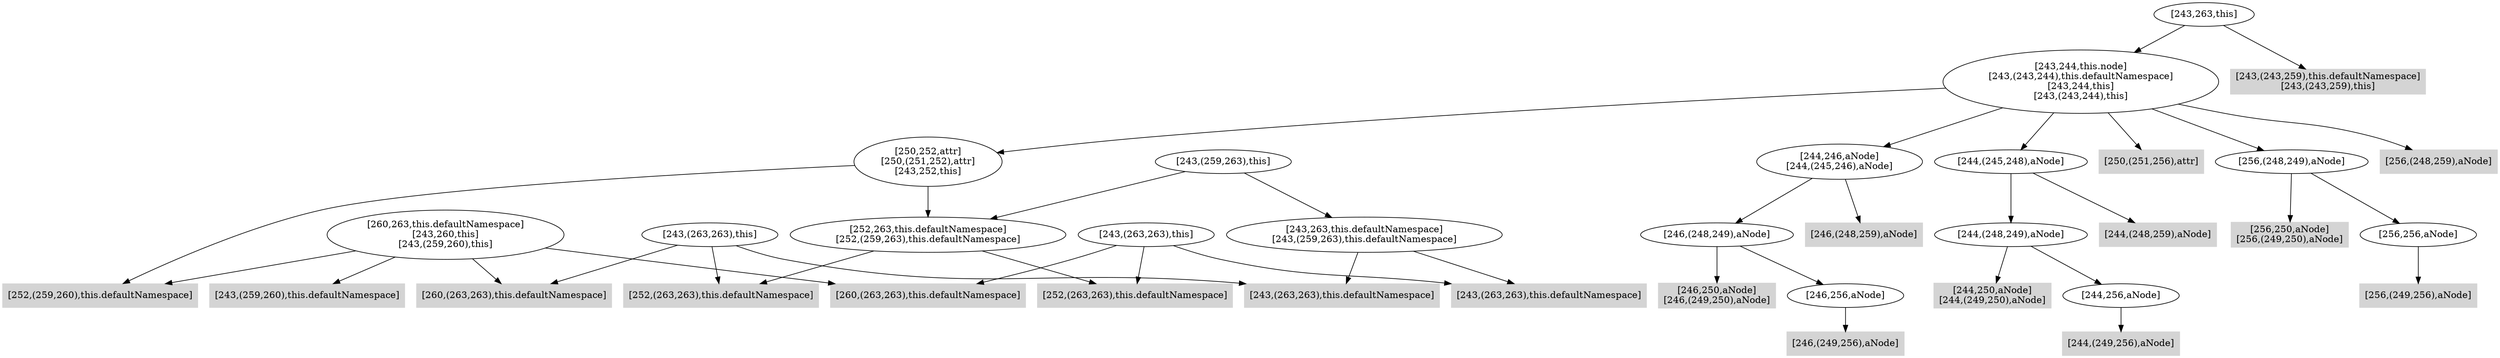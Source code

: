 digraph { 
115 [shape=box,style=filled,color=".0 .0 .83",label="[252,(259,260),this.defaultNamespace]"];
116 [shape=box,style=filled,color=".0 .0 .83",label="[252,(263,263),this.defaultNamespace]"];
117 [shape=box,style=filled,color=".0 .0 .83",label="[252,(263,263),this.defaultNamespace]"];
118 [label="[252,263,this.defaultNamespace]\n[252,(259,263),this.defaultNamespace]"];
119 [label="[250,252,attr]\n[250,(251,252),attr]\n[243,252,this]"];
120 [shape=box,style=filled,color=".0 .0 .83",label="[246,250,aNode]\n[246,(249,250),aNode]"];
121 [shape=box,style=filled,color=".0 .0 .83",label="[246,(249,256),aNode]"];
122 [label="[246,256,aNode]"];
123 [label="[246,(248,249),aNode]"];
124 [shape=box,style=filled,color=".0 .0 .83",label="[246,(248,259),aNode]"];
125 [label="[244,246,aNode]\n[244,(245,246),aNode]"];
126 [shape=box,style=filled,color=".0 .0 .83",label="[244,250,aNode]\n[244,(249,250),aNode]"];
127 [shape=box,style=filled,color=".0 .0 .83",label="[244,(249,256),aNode]"];
128 [label="[244,256,aNode]"];
129 [label="[244,(248,249),aNode]"];
130 [shape=box,style=filled,color=".0 .0 .83",label="[244,(248,259),aNode]"];
131 [label="[244,(245,248),aNode]"];
132 [shape=box,style=filled,color=".0 .0 .83",label="[250,(251,256),attr]"];
133 [shape=box,style=filled,color=".0 .0 .83",label="[256,250,aNode]\n[256,(249,250),aNode]"];
134 [shape=box,style=filled,color=".0 .0 .83",label="[256,(249,256),aNode]"];
135 [label="[256,256,aNode]"];
136 [label="[256,(248,249),aNode]"];
137 [shape=box,style=filled,color=".0 .0 .83",label="[256,(248,259),aNode]"];
138 [label="[243,244,this.node]\n[243,(243,244),this.defaultNamespace]\n[243,244,this]\n[243,(243,244),this]"];
139 [shape=box,style=filled,color=".0 .0 .83",label="[243,(243,259),this.defaultNamespace]\n[243,(243,259),this]"];
140 [shape=box,style=filled,color=".0 .0 .83",label="[243,(259,260),this.defaultNamespace]"];
141 [shape=box,style=filled,color=".0 .0 .83",label="[260,(263,263),this.defaultNamespace]"];
142 [shape=box,style=filled,color=".0 .0 .83",label="[260,(263,263),this.defaultNamespace]"];
143 [label="[260,263,this.defaultNamespace]\n[243,260,this]\n[243,(259,260),this]"];
144 [shape=box,style=filled,color=".0 .0 .83",label="[243,(263,263),this.defaultNamespace]"];
145 [shape=box,style=filled,color=".0 .0 .83",label="[243,(263,263),this.defaultNamespace]"];
146 [label="[243,263,this.defaultNamespace]\n[243,(259,263),this.defaultNamespace]"];
147 [label="[243,(259,263),this]"];
148 [label="[243,(263,263),this]"];
149 [label="[243,(263,263),this]"];
150 [label="[243,263,this]"];
118 -> 116;
118 -> 117;
119 -> 115;
119 -> 118;
122 -> 121;
123 -> 120;
123 -> 122;
125 -> 123;
125 -> 124;
128 -> 127;
129 -> 126;
129 -> 128;
131 -> 129;
131 -> 130;
135 -> 134;
136 -> 133;
136 -> 135;
138 -> 119;
138 -> 125;
138 -> 131;
138 -> 132;
138 -> 136;
138 -> 137;
143 -> 115;
143 -> 140;
143 -> 141;
143 -> 142;
146 -> 144;
146 -> 145;
147 -> 118;
147 -> 146;
148 -> 116;
148 -> 141;
148 -> 144;
149 -> 117;
149 -> 142;
149 -> 145;
150 -> 138;
150 -> 139;
}